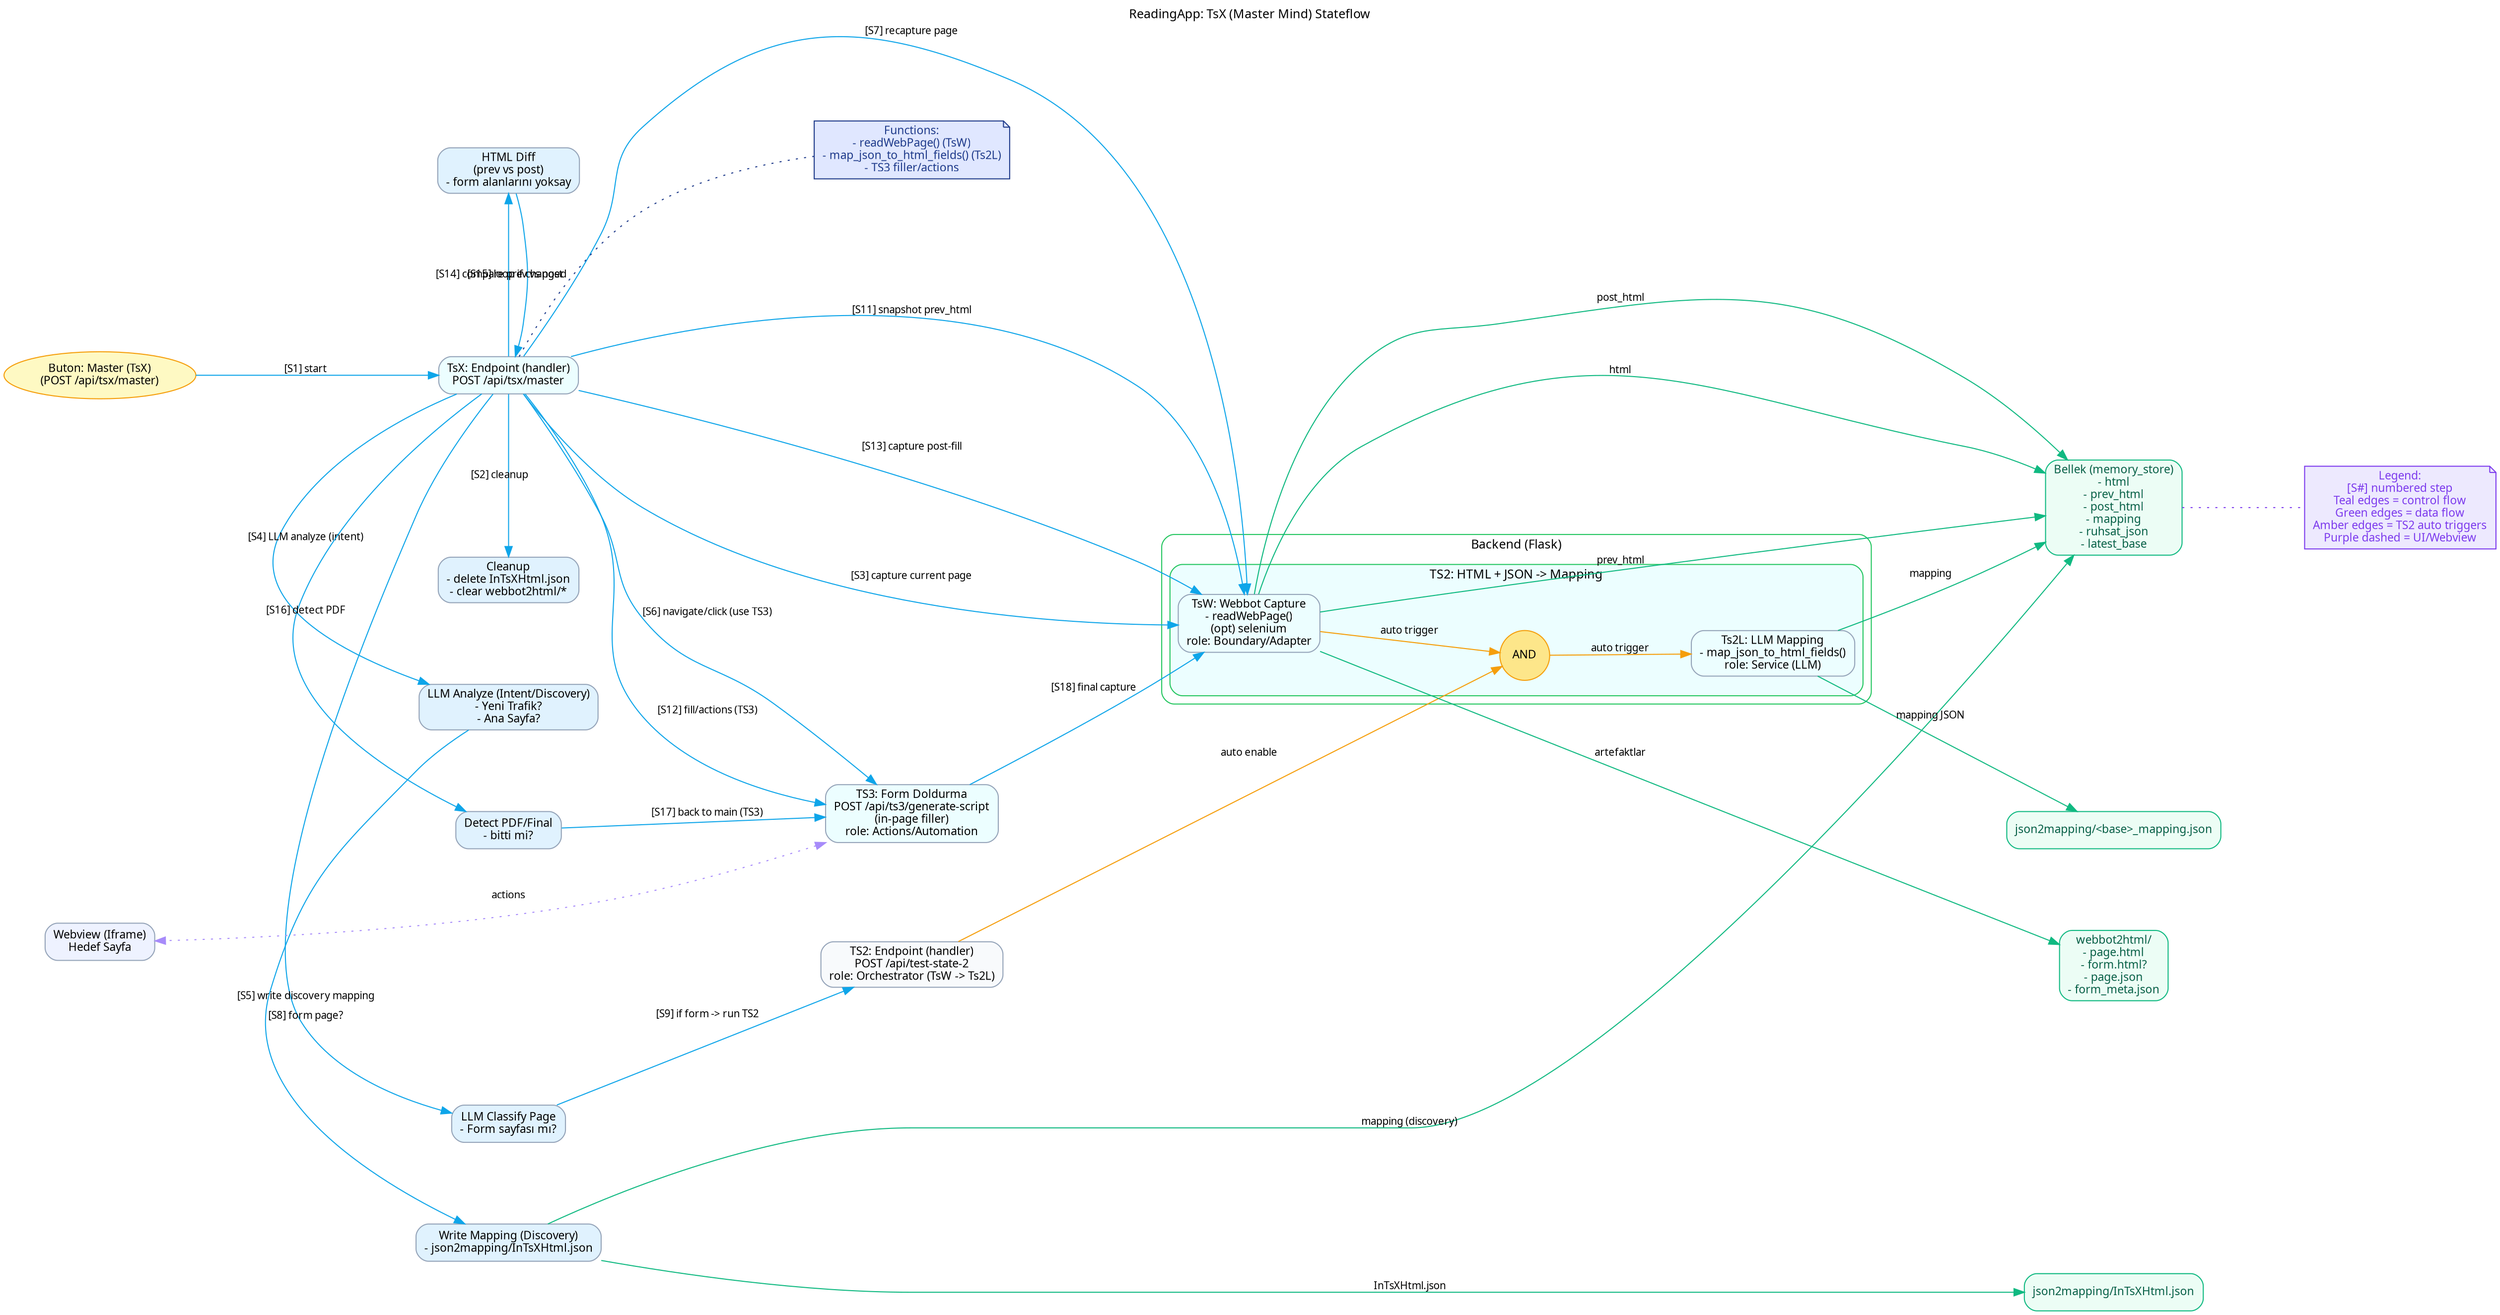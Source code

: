 digraph TSX_Flow {
  rankdir=LR;
  labelloc=t;
  label="ReadingApp: TsX (Master Mind) Stateflow";
  fontname="Segoe UI";
  fontsize=12;

  graph [nodesep=1.1, ranksep=1.1];
  node  [shape=box, style="rounded,filled", fillcolor="#f8fafc", color="#94a3b8", fontname="Segoe UI", fontsize=11];
  edge  [color="#64748b", fontname="Segoe UI", fontsize=10];

  /* UI */
  subgraph cluster_ui {
    label="Kullanıcı / UI";
    style="rounded,dashed";
    color="#a78bfa";
    BtnTsX   [label="Buton: Master (TsX)\n(POST /api/tsx/master)", shape=ellipse, fillcolor="#fef9c3", color="#f59e0b"];
    Webview  [label="Webview (Iframe)\nHedef Sayfa", shape=box, fillcolor="#eef2ff"];
  }

  /* TsX Orchestrator */
  subgraph cluster_tsx {
    label="TsX Orchestrator";
    style="rounded,filled";
    color="#06b6d4";
    fillcolor="#ecfeff";
    TsX       [label="TsX: Endpoint (handler)\nPOST /api/tsx/master", fillcolor="#ecfeff"];
    Clean     [label="Cleanup\n- delete InTsXHtml.json\n- clear webbot2html/*", fillcolor="#e0f2fe"];
    Analyze   [label="LLM Analyze (Intent/Discovery)\n- Yeni Trafik?\n- Ana Sayfa?", fillcolor="#e0f2fe"];
    Classify  [label="LLM Classify Page\n- Form sayfası mı?", fillcolor="#e0f2fe"];
    Diff      [label="HTML Diff\n(prev vs post)\n- form alanlarını yoksay", fillcolor="#e0f2fe"];
    DetectPDF [label="Detect PDF/Final\n- bitti mi?", fillcolor="#e0f2fe"];
    MapWrite  [label="Write Mapping (Discovery)\n- json2mapping/InTsXHtml.json", fillcolor="#e0f2fe"];
  }

  /* Backend Components */
  subgraph cluster_backend {
    label="Backend (Flask)";
    style=rounded;
    color="#22c55e";

    subgraph cluster_ts2 {
      label="TS2: HTML + JSON -> Mapping";
      style="rounded,filled";
      color="#22c55e";
      fillcolor="#ecfeff";
      TS2    [label="TS2: Endpoint (handler)\nPOST /api/test-state-2\nrole: Orchestrator (TsW -> Ts2L)"];
      Gate   [label="AND", shape=circle, fillcolor="#fde68a", style=filled, color="#f59e0b"];
      TsW    [label="TsW: Webbot Capture\n- readWebPage()\n(opt) selenium\nrole: Boundary/Adapter", fillcolor="#ecfeff"];
      Ts2L   [label="Ts2L: LLM Mapping\n- map_json_to_html_fields()\nrole: Service (LLM)", fillcolor="#ecfeff"];
    }

    TS3    [label="TS3: Form Doldurma\nPOST /api/ts3/generate-script\n(in-page filler)\nrole: Actions/Automation", fillcolor="#ecfeff"];
  }

  /* Data and Memory */
  subgraph cluster_data {
    label="Data / Artifacts";
    style=rounded;
    color="#10b981";
    W2H   [label="webbot2html/\n- page.html\n- form.html?\n- page.json\n- form_meta.json", fillcolor="#ecfdf5", color="#10b981", fontcolor="#065f46"];
    J2M_x [label="json2mapping/InTsXHtml.json", fillcolor="#ecfdf5", color="#10b981", fontcolor="#065f46"];
    J2M   [label="json2mapping/<base>_mapping.json", fillcolor="#ecfdf5", color="#10b981", fontcolor="#065f46"];
    mem   [label="Bellek (memory_store)\n- html\n- prev_html\n- post_html\n- mapping\n- ruhsat_json\n- latest_base", fillcolor="#ecfdf5", color="#10b981", fontcolor="#065f46"];
  }

  /* Constrained ranks for nicer layout */
  { rank=same; BtnTsX; Webview }
  { rank=same; TsX; Analyze; Classify; Diff; DetectPDF; Clean; MapWrite }
  { rank=same; TS2; TS3 }
  { rank=same; W2H; J2M_x; J2M; mem }

  /* Numbered Signals (S#) */
  /* Control flow edges (teal) */
  BtnTsX -> TsX      [label="[S1] start", color="#0ea5e9"];
  TsX    -> Clean    [label="[S2] cleanup", color="#0ea5e9"];
  TsX    -> TsW      [label="[S3] capture current page", color="#0ea5e9"];
  TsX    -> Analyze  [label="[S4] LLM analyze (intent)", color="#0ea5e9"];
  Analyze-> MapWrite [label="[S5] write discovery mapping", color="#0ea5e9"];

  /* Data edges (green) */
  TsW    -> W2H      [label="artefaktlar", color="#10b981"];
  TsW    -> mem      [label="html", color="#10b981"];
  MapWrite -> mem    [label="mapping (discovery)", color="#10b981"];
  MapWrite -> J2M_x  [label="InTsXHtml.json", color="#10b981"];

  TsX -> TS3         [label="[S6] navigate/click (use TS3)", color="#0ea5e9"];
  TS3 -> Webview     [label="actions", dir=both, style=dotted, color="#a78bfa"];
  TsX -> TsW         [label="[S7] recapture page", color="#0ea5e9"];

  TsX -> Classify    [label="[S8] form page?", color="#0ea5e9"];
  Classify -> TS2    [label="[S9] if form -> run TS2", color="#0ea5e9"];
  /* TS2 auto triggers (amber) */
  TS2  -> Gate       [label="auto enable", color="#f59e0b"];
  TsW  -> Gate       [label="auto trigger", color="#f59e0b"];
  Gate -> Ts2L       [label="auto trigger", color="#f59e0b"];
  /* TS2 outputs (green) */
  Ts2L -> J2M        [label="mapping JSON", color="#10b981"];
  Ts2L -> mem        [label="mapping", color="#10b981"];

  TsX  -> TsW        [label="[S11] snapshot prev_html", color="#0ea5e9"];
  TsW  -> mem        [label="prev_html", color="#10b981"];
  TsX  -> TS3        [label="[S12] fill/actions (TS3)", color="#0ea5e9"];
  TsX  -> TsW        [label="[S13] capture post-fill", color="#0ea5e9"];
  TsW  -> mem        [label="post_html", color="#10b981"];
  TsX  -> Diff       [label="[S14] compare prev vs post", color="#0ea5e9"];
  Diff -> TsX        [label="[S15] loop if changed", color="#0ea5e9"];

  TsX  -> DetectPDF  [label="[S16] detect PDF", color="#0ea5e9"];
  DetectPDF -> TS3   [label="[S17] back to main (TS3)", color="#0ea5e9"];
  TS3 -> TsW         [label="[S18] final capture", color="#0ea5e9"];

  /* Helpful notes */
  note_scripts [label="Functions:\n- readWebPage() (TsW)\n- map_json_to_html_fields() (Ts2L)\n- TS3 filler/actions", shape=note, color="#1e3a8a", fontcolor="#1e3a8a", fillcolor="#e0e7ff"];
  note_legend  [label="Legend:\n[S#] numbered step\nTeal edges = control flow\nGreen edges = data flow\nAmber edges = TS2 auto triggers\nPurple dashed = UI/Webview", shape=note, color="#7c3aed", fontcolor="#7c3aed", fillcolor="#ede9fe"];
  TsX -> note_scripts [style=dotted, arrowhead=none, color="#1e3a8a"];
  mem -> note_legend  [style=dotted, arrowhead=none, color="#7c3aed"];
}
